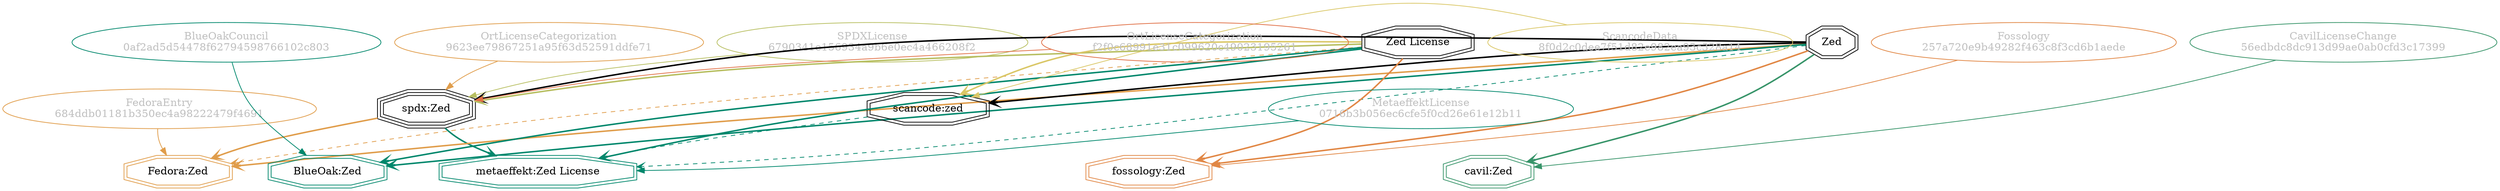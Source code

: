 strict digraph {
    node [shape=box];
    graph [splines=curved];
    4430 [label="SPDXLicense\n6790341e156934a9b6e0ec4a466208f2"
         ,fontcolor=gray
         ,color="#b8bf62"
         ,fillcolor="beige;1"
         ,shape=ellipse];
    4431 [label="spdx:Zed"
         ,shape=tripleoctagon];
    4432 [label=Zed
         ,shape=doubleoctagon];
    4433 [label="Zed License"
         ,shape=doubleoctagon];
    8524 [label="FedoraEntry\n684ddb01181b350ec4a98222479f4691"
         ,fontcolor=gray
         ,color="#e09d4b"
         ,fillcolor="beige;1"
         ,shape=ellipse];
    8525 [label="Fedora:Zed"
         ,color="#e09d4b"
         ,shape=doubleoctagon];
    9230 [label="BlueOakCouncil\n0af2ad5d54478f62794598766102c803"
         ,fontcolor=gray
         ,color="#00876c"
         ,fillcolor="beige;1"
         ,shape=ellipse];
    9231 [label="BlueOak:Zed"
         ,color="#00876c"
         ,shape=doubleoctagon];
    25723 [label="ScancodeData\n8f0d2c0dee7f51d82e982ea93c328a14"
          ,fontcolor=gray
          ,color="#dac767"
          ,fillcolor="beige;1"
          ,shape=ellipse];
    25724 [label="scancode:zed"
          ,shape=doubleoctagon];
    28021 [label="Fossology\n257a720e9b49282f463c8f3cd6b1aede"
          ,fontcolor=gray
          ,color="#e18745"
          ,fillcolor="beige;1"
          ,shape=ellipse];
    28022 [label="fossology:Zed"
          ,color="#e18745"
          ,shape=doubleoctagon];
    35272 [label="OrtLicenseCategorization\nf2f0c68991e31c099620c49023195261"
          ,fontcolor=gray
          ,color="#e06f45"
          ,fillcolor="beige;1"
          ,shape=ellipse];
    36277 [label="OrtLicenseCategorization\n9623ee79867251a95f63d52591ddfe71"
          ,fontcolor=gray
          ,color="#e09d4b"
          ,fillcolor="beige;1"
          ,shape=ellipse];
    38162 [label="CavilLicenseChange\n56edbdc8dc913d99ae0ab0cfd3c17399"
          ,fontcolor=gray
          ,color="#379469"
          ,fillcolor="beige;1"
          ,shape=ellipse];
    38163 [label="cavil:Zed"
          ,color="#379469"
          ,shape=doubleoctagon];
    49910 [label="MetaeffektLicense\n0716b3b056ec6cfe5f0cd26e61e12b11"
          ,fontcolor=gray
          ,color="#00876c"
          ,fillcolor="beige;1"
          ,shape=ellipse];
    49911 [label="metaeffekt:Zed License"
          ,color="#00876c"
          ,shape=doubleoctagon];
    4430 -> 4431 [weight=0.5
                 ,color="#b8bf62"];
    4431 -> 8525 [style=bold
                 ,arrowhead=vee
                 ,weight=0.7
                 ,color="#e09d4b"];
    4431 -> 49911 [style=bold
                  ,arrowhead=vee
                  ,weight=0.7
                  ,color="#00876c"];
    4432 -> 4431 [style=bold
                 ,arrowhead=vee
                 ,weight=0.7];
    4432 -> 8525 [style=bold
                 ,arrowhead=vee
                 ,weight=0.7
                 ,color="#e09d4b"];
    4432 -> 8525 [style=bold
                 ,arrowhead=vee
                 ,weight=0.7
                 ,color="#e09d4b"];
    4432 -> 9231 [style=bold
                 ,arrowhead=vee
                 ,weight=0.7
                 ,color="#00876c"];
    4432 -> 25724 [style=bold
                  ,arrowhead=vee
                  ,weight=0.7];
    4432 -> 28022 [style=bold
                  ,arrowhead=vee
                  ,weight=0.7
                  ,color="#e18745"];
    4432 -> 38163 [style=bold
                  ,arrowhead=vee
                  ,weight=0.7
                  ,color="#379469"];
    4432 -> 38163 [style=bold
                  ,arrowhead=vee
                  ,weight=0.7
                  ,color="#379469"];
    4432 -> 49911 [style=dashed
                  ,arrowhead=vee
                  ,weight=0.5
                  ,color="#00876c"];
    4433 -> 4431 [style=bold
                 ,arrowhead=vee
                 ,weight=0.7
                 ,color="#b8bf62"];
    4433 -> 8525 [style=dashed
                 ,arrowhead=vee
                 ,weight=0.5
                 ,color="#e09d4b"];
    4433 -> 9231 [style=bold
                 ,arrowhead=vee
                 ,weight=0.7
                 ,color="#00876c"];
    4433 -> 25724 [style=bold
                  ,arrowhead=vee
                  ,weight=0.7
                  ,color="#dac767"];
    4433 -> 28022 [style=bold
                  ,arrowhead=vee
                  ,weight=0.7
                  ,color="#e18745"];
    4433 -> 49911 [style=bold
                  ,arrowhead=vee
                  ,weight=0.7
                  ,color="#00876c"];
    4433 -> 49911 [style=bold
                  ,arrowhead=vee
                  ,weight=0.7
                  ,color="#00876c"];
    8524 -> 8525 [weight=0.5
                 ,color="#e09d4b"];
    9230 -> 9231 [weight=0.5
                 ,color="#00876c"];
    25723 -> 25724 [weight=0.5
                   ,color="#dac767"];
    25724 -> 49911 [style=dashed
                   ,arrowhead=vee
                   ,weight=0.5
                   ,color="#00876c"];
    28021 -> 28022 [weight=0.5
                   ,color="#e18745"];
    35272 -> 4431 [weight=0.5
                  ,color="#e06f45"];
    36277 -> 4431 [weight=0.5
                  ,color="#e09d4b"];
    38162 -> 38163 [weight=0.5
                   ,color="#379469"];
    49910 -> 49911 [weight=0.5
                   ,color="#00876c"];
}
